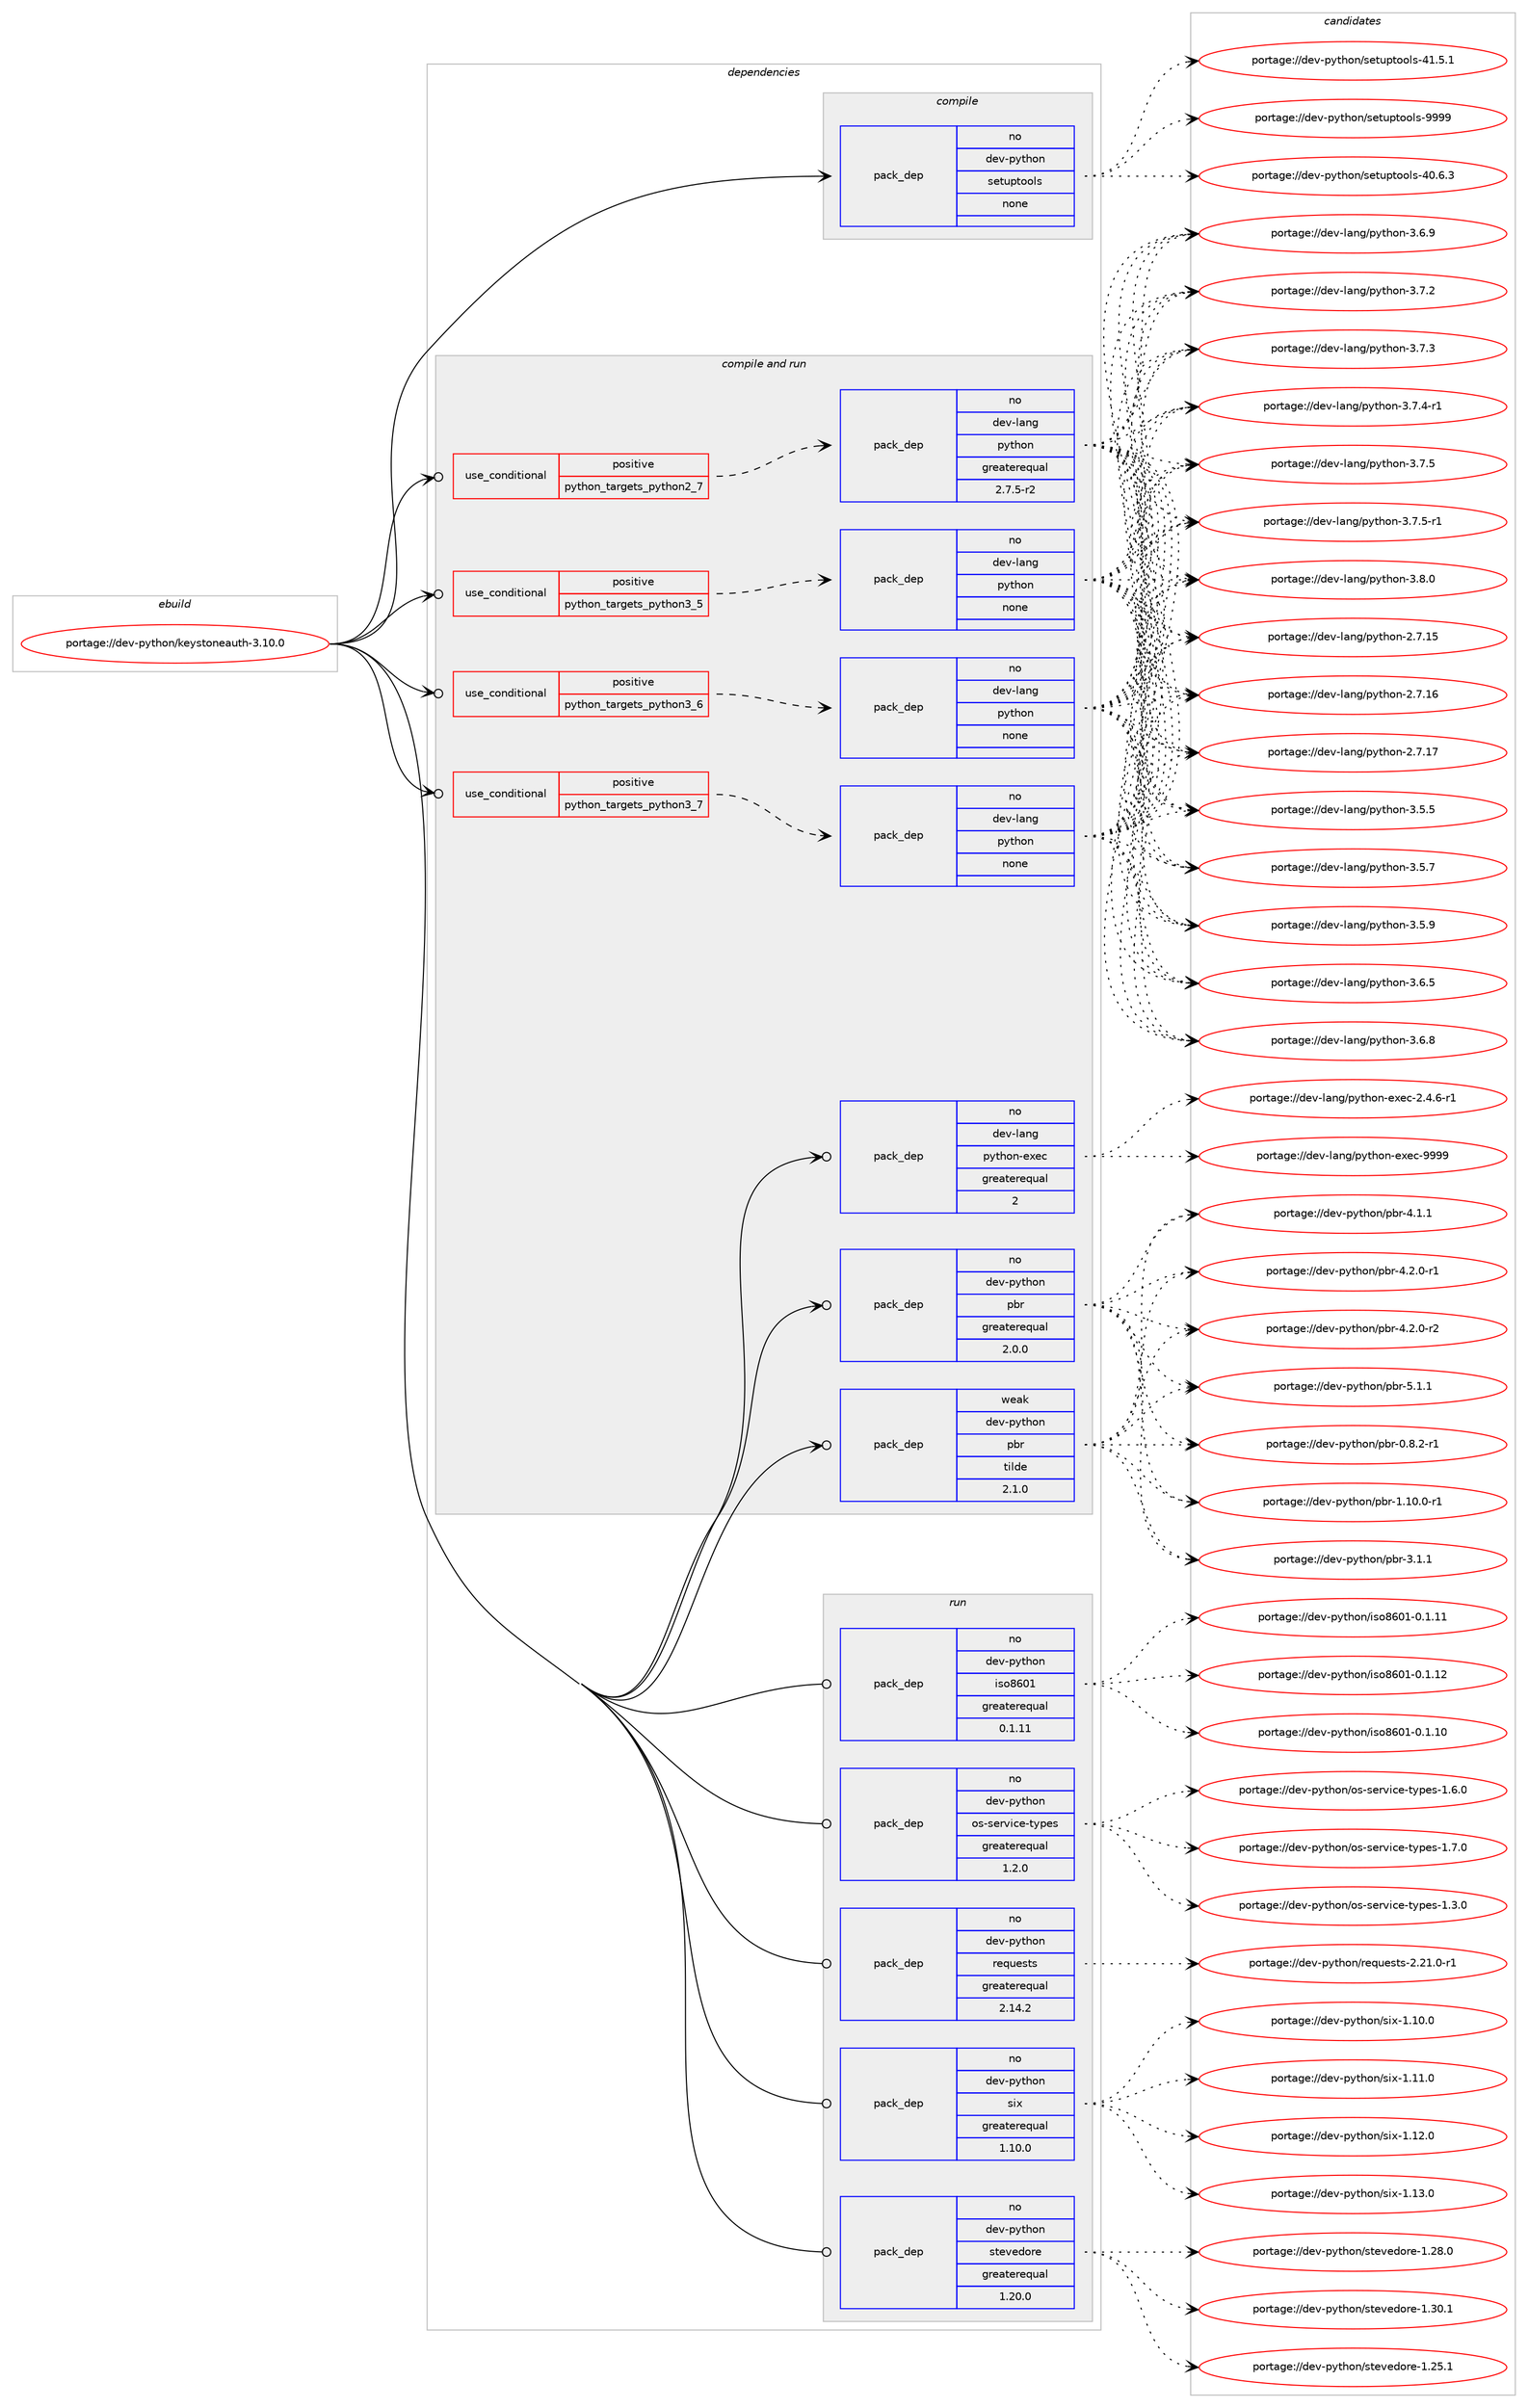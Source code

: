 digraph prolog {

# *************
# Graph options
# *************

newrank=true;
concentrate=true;
compound=true;
graph [rankdir=LR,fontname=Helvetica,fontsize=10,ranksep=1.5];#, ranksep=2.5, nodesep=0.2];
edge  [arrowhead=vee];
node  [fontname=Helvetica,fontsize=10];

# **********
# The ebuild
# **********

subgraph cluster_leftcol {
color=gray;
rank=same;
label=<<i>ebuild</i>>;
id [label="portage://dev-python/keystoneauth-3.10.0", color=red, width=4, href="../dev-python/keystoneauth-3.10.0.svg"];
}

# ****************
# The dependencies
# ****************

subgraph cluster_midcol {
color=gray;
label=<<i>dependencies</i>>;
subgraph cluster_compile {
fillcolor="#eeeeee";
style=filled;
label=<<i>compile</i>>;
subgraph pack112697 {
dependency147035 [label=<<TABLE BORDER="0" CELLBORDER="1" CELLSPACING="0" CELLPADDING="4" WIDTH="220"><TR><TD ROWSPAN="6" CELLPADDING="30">pack_dep</TD></TR><TR><TD WIDTH="110">no</TD></TR><TR><TD>dev-python</TD></TR><TR><TD>setuptools</TD></TR><TR><TD>none</TD></TR><TR><TD></TD></TR></TABLE>>, shape=none, color=blue];
}
id:e -> dependency147035:w [weight=20,style="solid",arrowhead="vee"];
}
subgraph cluster_compileandrun {
fillcolor="#eeeeee";
style=filled;
label=<<i>compile and run</i>>;
subgraph cond31015 {
dependency147036 [label=<<TABLE BORDER="0" CELLBORDER="1" CELLSPACING="0" CELLPADDING="4"><TR><TD ROWSPAN="3" CELLPADDING="10">use_conditional</TD></TR><TR><TD>positive</TD></TR><TR><TD>python_targets_python2_7</TD></TR></TABLE>>, shape=none, color=red];
subgraph pack112698 {
dependency147037 [label=<<TABLE BORDER="0" CELLBORDER="1" CELLSPACING="0" CELLPADDING="4" WIDTH="220"><TR><TD ROWSPAN="6" CELLPADDING="30">pack_dep</TD></TR><TR><TD WIDTH="110">no</TD></TR><TR><TD>dev-lang</TD></TR><TR><TD>python</TD></TR><TR><TD>greaterequal</TD></TR><TR><TD>2.7.5-r2</TD></TR></TABLE>>, shape=none, color=blue];
}
dependency147036:e -> dependency147037:w [weight=20,style="dashed",arrowhead="vee"];
}
id:e -> dependency147036:w [weight=20,style="solid",arrowhead="odotvee"];
subgraph cond31016 {
dependency147038 [label=<<TABLE BORDER="0" CELLBORDER="1" CELLSPACING="0" CELLPADDING="4"><TR><TD ROWSPAN="3" CELLPADDING="10">use_conditional</TD></TR><TR><TD>positive</TD></TR><TR><TD>python_targets_python3_5</TD></TR></TABLE>>, shape=none, color=red];
subgraph pack112699 {
dependency147039 [label=<<TABLE BORDER="0" CELLBORDER="1" CELLSPACING="0" CELLPADDING="4" WIDTH="220"><TR><TD ROWSPAN="6" CELLPADDING="30">pack_dep</TD></TR><TR><TD WIDTH="110">no</TD></TR><TR><TD>dev-lang</TD></TR><TR><TD>python</TD></TR><TR><TD>none</TD></TR><TR><TD></TD></TR></TABLE>>, shape=none, color=blue];
}
dependency147038:e -> dependency147039:w [weight=20,style="dashed",arrowhead="vee"];
}
id:e -> dependency147038:w [weight=20,style="solid",arrowhead="odotvee"];
subgraph cond31017 {
dependency147040 [label=<<TABLE BORDER="0" CELLBORDER="1" CELLSPACING="0" CELLPADDING="4"><TR><TD ROWSPAN="3" CELLPADDING="10">use_conditional</TD></TR><TR><TD>positive</TD></TR><TR><TD>python_targets_python3_6</TD></TR></TABLE>>, shape=none, color=red];
subgraph pack112700 {
dependency147041 [label=<<TABLE BORDER="0" CELLBORDER="1" CELLSPACING="0" CELLPADDING="4" WIDTH="220"><TR><TD ROWSPAN="6" CELLPADDING="30">pack_dep</TD></TR><TR><TD WIDTH="110">no</TD></TR><TR><TD>dev-lang</TD></TR><TR><TD>python</TD></TR><TR><TD>none</TD></TR><TR><TD></TD></TR></TABLE>>, shape=none, color=blue];
}
dependency147040:e -> dependency147041:w [weight=20,style="dashed",arrowhead="vee"];
}
id:e -> dependency147040:w [weight=20,style="solid",arrowhead="odotvee"];
subgraph cond31018 {
dependency147042 [label=<<TABLE BORDER="0" CELLBORDER="1" CELLSPACING="0" CELLPADDING="4"><TR><TD ROWSPAN="3" CELLPADDING="10">use_conditional</TD></TR><TR><TD>positive</TD></TR><TR><TD>python_targets_python3_7</TD></TR></TABLE>>, shape=none, color=red];
subgraph pack112701 {
dependency147043 [label=<<TABLE BORDER="0" CELLBORDER="1" CELLSPACING="0" CELLPADDING="4" WIDTH="220"><TR><TD ROWSPAN="6" CELLPADDING="30">pack_dep</TD></TR><TR><TD WIDTH="110">no</TD></TR><TR><TD>dev-lang</TD></TR><TR><TD>python</TD></TR><TR><TD>none</TD></TR><TR><TD></TD></TR></TABLE>>, shape=none, color=blue];
}
dependency147042:e -> dependency147043:w [weight=20,style="dashed",arrowhead="vee"];
}
id:e -> dependency147042:w [weight=20,style="solid",arrowhead="odotvee"];
subgraph pack112702 {
dependency147044 [label=<<TABLE BORDER="0" CELLBORDER="1" CELLSPACING="0" CELLPADDING="4" WIDTH="220"><TR><TD ROWSPAN="6" CELLPADDING="30">pack_dep</TD></TR><TR><TD WIDTH="110">no</TD></TR><TR><TD>dev-lang</TD></TR><TR><TD>python-exec</TD></TR><TR><TD>greaterequal</TD></TR><TR><TD>2</TD></TR></TABLE>>, shape=none, color=blue];
}
id:e -> dependency147044:w [weight=20,style="solid",arrowhead="odotvee"];
subgraph pack112703 {
dependency147045 [label=<<TABLE BORDER="0" CELLBORDER="1" CELLSPACING="0" CELLPADDING="4" WIDTH="220"><TR><TD ROWSPAN="6" CELLPADDING="30">pack_dep</TD></TR><TR><TD WIDTH="110">no</TD></TR><TR><TD>dev-python</TD></TR><TR><TD>pbr</TD></TR><TR><TD>greaterequal</TD></TR><TR><TD>2.0.0</TD></TR></TABLE>>, shape=none, color=blue];
}
id:e -> dependency147045:w [weight=20,style="solid",arrowhead="odotvee"];
subgraph pack112704 {
dependency147046 [label=<<TABLE BORDER="0" CELLBORDER="1" CELLSPACING="0" CELLPADDING="4" WIDTH="220"><TR><TD ROWSPAN="6" CELLPADDING="30">pack_dep</TD></TR><TR><TD WIDTH="110">weak</TD></TR><TR><TD>dev-python</TD></TR><TR><TD>pbr</TD></TR><TR><TD>tilde</TD></TR><TR><TD>2.1.0</TD></TR></TABLE>>, shape=none, color=blue];
}
id:e -> dependency147046:w [weight=20,style="solid",arrowhead="odotvee"];
}
subgraph cluster_run {
fillcolor="#eeeeee";
style=filled;
label=<<i>run</i>>;
subgraph pack112705 {
dependency147047 [label=<<TABLE BORDER="0" CELLBORDER="1" CELLSPACING="0" CELLPADDING="4" WIDTH="220"><TR><TD ROWSPAN="6" CELLPADDING="30">pack_dep</TD></TR><TR><TD WIDTH="110">no</TD></TR><TR><TD>dev-python</TD></TR><TR><TD>iso8601</TD></TR><TR><TD>greaterequal</TD></TR><TR><TD>0.1.11</TD></TR></TABLE>>, shape=none, color=blue];
}
id:e -> dependency147047:w [weight=20,style="solid",arrowhead="odot"];
subgraph pack112706 {
dependency147048 [label=<<TABLE BORDER="0" CELLBORDER="1" CELLSPACING="0" CELLPADDING="4" WIDTH="220"><TR><TD ROWSPAN="6" CELLPADDING="30">pack_dep</TD></TR><TR><TD WIDTH="110">no</TD></TR><TR><TD>dev-python</TD></TR><TR><TD>os-service-types</TD></TR><TR><TD>greaterequal</TD></TR><TR><TD>1.2.0</TD></TR></TABLE>>, shape=none, color=blue];
}
id:e -> dependency147048:w [weight=20,style="solid",arrowhead="odot"];
subgraph pack112707 {
dependency147049 [label=<<TABLE BORDER="0" CELLBORDER="1" CELLSPACING="0" CELLPADDING="4" WIDTH="220"><TR><TD ROWSPAN="6" CELLPADDING="30">pack_dep</TD></TR><TR><TD WIDTH="110">no</TD></TR><TR><TD>dev-python</TD></TR><TR><TD>requests</TD></TR><TR><TD>greaterequal</TD></TR><TR><TD>2.14.2</TD></TR></TABLE>>, shape=none, color=blue];
}
id:e -> dependency147049:w [weight=20,style="solid",arrowhead="odot"];
subgraph pack112708 {
dependency147050 [label=<<TABLE BORDER="0" CELLBORDER="1" CELLSPACING="0" CELLPADDING="4" WIDTH="220"><TR><TD ROWSPAN="6" CELLPADDING="30">pack_dep</TD></TR><TR><TD WIDTH="110">no</TD></TR><TR><TD>dev-python</TD></TR><TR><TD>six</TD></TR><TR><TD>greaterequal</TD></TR><TR><TD>1.10.0</TD></TR></TABLE>>, shape=none, color=blue];
}
id:e -> dependency147050:w [weight=20,style="solid",arrowhead="odot"];
subgraph pack112709 {
dependency147051 [label=<<TABLE BORDER="0" CELLBORDER="1" CELLSPACING="0" CELLPADDING="4" WIDTH="220"><TR><TD ROWSPAN="6" CELLPADDING="30">pack_dep</TD></TR><TR><TD WIDTH="110">no</TD></TR><TR><TD>dev-python</TD></TR><TR><TD>stevedore</TD></TR><TR><TD>greaterequal</TD></TR><TR><TD>1.20.0</TD></TR></TABLE>>, shape=none, color=blue];
}
id:e -> dependency147051:w [weight=20,style="solid",arrowhead="odot"];
}
}

# **************
# The candidates
# **************

subgraph cluster_choices {
rank=same;
color=gray;
label=<<i>candidates</i>>;

subgraph choice112697 {
color=black;
nodesep=1;
choiceportage100101118451121211161041111104711510111611711211611111110811545524846544651 [label="portage://dev-python/setuptools-40.6.3", color=red, width=4,href="../dev-python/setuptools-40.6.3.svg"];
choiceportage100101118451121211161041111104711510111611711211611111110811545524946534649 [label="portage://dev-python/setuptools-41.5.1", color=red, width=4,href="../dev-python/setuptools-41.5.1.svg"];
choiceportage10010111845112121116104111110471151011161171121161111111081154557575757 [label="portage://dev-python/setuptools-9999", color=red, width=4,href="../dev-python/setuptools-9999.svg"];
dependency147035:e -> choiceportage100101118451121211161041111104711510111611711211611111110811545524846544651:w [style=dotted,weight="100"];
dependency147035:e -> choiceportage100101118451121211161041111104711510111611711211611111110811545524946534649:w [style=dotted,weight="100"];
dependency147035:e -> choiceportage10010111845112121116104111110471151011161171121161111111081154557575757:w [style=dotted,weight="100"];
}
subgraph choice112698 {
color=black;
nodesep=1;
choiceportage10010111845108971101034711212111610411111045504655464953 [label="portage://dev-lang/python-2.7.15", color=red, width=4,href="../dev-lang/python-2.7.15.svg"];
choiceportage10010111845108971101034711212111610411111045504655464954 [label="portage://dev-lang/python-2.7.16", color=red, width=4,href="../dev-lang/python-2.7.16.svg"];
choiceportage10010111845108971101034711212111610411111045504655464955 [label="portage://dev-lang/python-2.7.17", color=red, width=4,href="../dev-lang/python-2.7.17.svg"];
choiceportage100101118451089711010347112121116104111110455146534653 [label="portage://dev-lang/python-3.5.5", color=red, width=4,href="../dev-lang/python-3.5.5.svg"];
choiceportage100101118451089711010347112121116104111110455146534655 [label="portage://dev-lang/python-3.5.7", color=red, width=4,href="../dev-lang/python-3.5.7.svg"];
choiceportage100101118451089711010347112121116104111110455146534657 [label="portage://dev-lang/python-3.5.9", color=red, width=4,href="../dev-lang/python-3.5.9.svg"];
choiceportage100101118451089711010347112121116104111110455146544653 [label="portage://dev-lang/python-3.6.5", color=red, width=4,href="../dev-lang/python-3.6.5.svg"];
choiceportage100101118451089711010347112121116104111110455146544656 [label="portage://dev-lang/python-3.6.8", color=red, width=4,href="../dev-lang/python-3.6.8.svg"];
choiceportage100101118451089711010347112121116104111110455146544657 [label="portage://dev-lang/python-3.6.9", color=red, width=4,href="../dev-lang/python-3.6.9.svg"];
choiceportage100101118451089711010347112121116104111110455146554650 [label="portage://dev-lang/python-3.7.2", color=red, width=4,href="../dev-lang/python-3.7.2.svg"];
choiceportage100101118451089711010347112121116104111110455146554651 [label="portage://dev-lang/python-3.7.3", color=red, width=4,href="../dev-lang/python-3.7.3.svg"];
choiceportage1001011184510897110103471121211161041111104551465546524511449 [label="portage://dev-lang/python-3.7.4-r1", color=red, width=4,href="../dev-lang/python-3.7.4-r1.svg"];
choiceportage100101118451089711010347112121116104111110455146554653 [label="portage://dev-lang/python-3.7.5", color=red, width=4,href="../dev-lang/python-3.7.5.svg"];
choiceportage1001011184510897110103471121211161041111104551465546534511449 [label="portage://dev-lang/python-3.7.5-r1", color=red, width=4,href="../dev-lang/python-3.7.5-r1.svg"];
choiceportage100101118451089711010347112121116104111110455146564648 [label="portage://dev-lang/python-3.8.0", color=red, width=4,href="../dev-lang/python-3.8.0.svg"];
dependency147037:e -> choiceportage10010111845108971101034711212111610411111045504655464953:w [style=dotted,weight="100"];
dependency147037:e -> choiceportage10010111845108971101034711212111610411111045504655464954:w [style=dotted,weight="100"];
dependency147037:e -> choiceportage10010111845108971101034711212111610411111045504655464955:w [style=dotted,weight="100"];
dependency147037:e -> choiceportage100101118451089711010347112121116104111110455146534653:w [style=dotted,weight="100"];
dependency147037:e -> choiceportage100101118451089711010347112121116104111110455146534655:w [style=dotted,weight="100"];
dependency147037:e -> choiceportage100101118451089711010347112121116104111110455146534657:w [style=dotted,weight="100"];
dependency147037:e -> choiceportage100101118451089711010347112121116104111110455146544653:w [style=dotted,weight="100"];
dependency147037:e -> choiceportage100101118451089711010347112121116104111110455146544656:w [style=dotted,weight="100"];
dependency147037:e -> choiceportage100101118451089711010347112121116104111110455146544657:w [style=dotted,weight="100"];
dependency147037:e -> choiceportage100101118451089711010347112121116104111110455146554650:w [style=dotted,weight="100"];
dependency147037:e -> choiceportage100101118451089711010347112121116104111110455146554651:w [style=dotted,weight="100"];
dependency147037:e -> choiceportage1001011184510897110103471121211161041111104551465546524511449:w [style=dotted,weight="100"];
dependency147037:e -> choiceportage100101118451089711010347112121116104111110455146554653:w [style=dotted,weight="100"];
dependency147037:e -> choiceportage1001011184510897110103471121211161041111104551465546534511449:w [style=dotted,weight="100"];
dependency147037:e -> choiceportage100101118451089711010347112121116104111110455146564648:w [style=dotted,weight="100"];
}
subgraph choice112699 {
color=black;
nodesep=1;
choiceportage10010111845108971101034711212111610411111045504655464953 [label="portage://dev-lang/python-2.7.15", color=red, width=4,href="../dev-lang/python-2.7.15.svg"];
choiceportage10010111845108971101034711212111610411111045504655464954 [label="portage://dev-lang/python-2.7.16", color=red, width=4,href="../dev-lang/python-2.7.16.svg"];
choiceportage10010111845108971101034711212111610411111045504655464955 [label="portage://dev-lang/python-2.7.17", color=red, width=4,href="../dev-lang/python-2.7.17.svg"];
choiceportage100101118451089711010347112121116104111110455146534653 [label="portage://dev-lang/python-3.5.5", color=red, width=4,href="../dev-lang/python-3.5.5.svg"];
choiceportage100101118451089711010347112121116104111110455146534655 [label="portage://dev-lang/python-3.5.7", color=red, width=4,href="../dev-lang/python-3.5.7.svg"];
choiceportage100101118451089711010347112121116104111110455146534657 [label="portage://dev-lang/python-3.5.9", color=red, width=4,href="../dev-lang/python-3.5.9.svg"];
choiceportage100101118451089711010347112121116104111110455146544653 [label="portage://dev-lang/python-3.6.5", color=red, width=4,href="../dev-lang/python-3.6.5.svg"];
choiceportage100101118451089711010347112121116104111110455146544656 [label="portage://dev-lang/python-3.6.8", color=red, width=4,href="../dev-lang/python-3.6.8.svg"];
choiceportage100101118451089711010347112121116104111110455146544657 [label="portage://dev-lang/python-3.6.9", color=red, width=4,href="../dev-lang/python-3.6.9.svg"];
choiceportage100101118451089711010347112121116104111110455146554650 [label="portage://dev-lang/python-3.7.2", color=red, width=4,href="../dev-lang/python-3.7.2.svg"];
choiceportage100101118451089711010347112121116104111110455146554651 [label="portage://dev-lang/python-3.7.3", color=red, width=4,href="../dev-lang/python-3.7.3.svg"];
choiceportage1001011184510897110103471121211161041111104551465546524511449 [label="portage://dev-lang/python-3.7.4-r1", color=red, width=4,href="../dev-lang/python-3.7.4-r1.svg"];
choiceportage100101118451089711010347112121116104111110455146554653 [label="portage://dev-lang/python-3.7.5", color=red, width=4,href="../dev-lang/python-3.7.5.svg"];
choiceportage1001011184510897110103471121211161041111104551465546534511449 [label="portage://dev-lang/python-3.7.5-r1", color=red, width=4,href="../dev-lang/python-3.7.5-r1.svg"];
choiceportage100101118451089711010347112121116104111110455146564648 [label="portage://dev-lang/python-3.8.0", color=red, width=4,href="../dev-lang/python-3.8.0.svg"];
dependency147039:e -> choiceportage10010111845108971101034711212111610411111045504655464953:w [style=dotted,weight="100"];
dependency147039:e -> choiceportage10010111845108971101034711212111610411111045504655464954:w [style=dotted,weight="100"];
dependency147039:e -> choiceportage10010111845108971101034711212111610411111045504655464955:w [style=dotted,weight="100"];
dependency147039:e -> choiceportage100101118451089711010347112121116104111110455146534653:w [style=dotted,weight="100"];
dependency147039:e -> choiceportage100101118451089711010347112121116104111110455146534655:w [style=dotted,weight="100"];
dependency147039:e -> choiceportage100101118451089711010347112121116104111110455146534657:w [style=dotted,weight="100"];
dependency147039:e -> choiceportage100101118451089711010347112121116104111110455146544653:w [style=dotted,weight="100"];
dependency147039:e -> choiceportage100101118451089711010347112121116104111110455146544656:w [style=dotted,weight="100"];
dependency147039:e -> choiceportage100101118451089711010347112121116104111110455146544657:w [style=dotted,weight="100"];
dependency147039:e -> choiceportage100101118451089711010347112121116104111110455146554650:w [style=dotted,weight="100"];
dependency147039:e -> choiceportage100101118451089711010347112121116104111110455146554651:w [style=dotted,weight="100"];
dependency147039:e -> choiceportage1001011184510897110103471121211161041111104551465546524511449:w [style=dotted,weight="100"];
dependency147039:e -> choiceportage100101118451089711010347112121116104111110455146554653:w [style=dotted,weight="100"];
dependency147039:e -> choiceportage1001011184510897110103471121211161041111104551465546534511449:w [style=dotted,weight="100"];
dependency147039:e -> choiceportage100101118451089711010347112121116104111110455146564648:w [style=dotted,weight="100"];
}
subgraph choice112700 {
color=black;
nodesep=1;
choiceportage10010111845108971101034711212111610411111045504655464953 [label="portage://dev-lang/python-2.7.15", color=red, width=4,href="../dev-lang/python-2.7.15.svg"];
choiceportage10010111845108971101034711212111610411111045504655464954 [label="portage://dev-lang/python-2.7.16", color=red, width=4,href="../dev-lang/python-2.7.16.svg"];
choiceportage10010111845108971101034711212111610411111045504655464955 [label="portage://dev-lang/python-2.7.17", color=red, width=4,href="../dev-lang/python-2.7.17.svg"];
choiceportage100101118451089711010347112121116104111110455146534653 [label="portage://dev-lang/python-3.5.5", color=red, width=4,href="../dev-lang/python-3.5.5.svg"];
choiceportage100101118451089711010347112121116104111110455146534655 [label="portage://dev-lang/python-3.5.7", color=red, width=4,href="../dev-lang/python-3.5.7.svg"];
choiceportage100101118451089711010347112121116104111110455146534657 [label="portage://dev-lang/python-3.5.9", color=red, width=4,href="../dev-lang/python-3.5.9.svg"];
choiceportage100101118451089711010347112121116104111110455146544653 [label="portage://dev-lang/python-3.6.5", color=red, width=4,href="../dev-lang/python-3.6.5.svg"];
choiceportage100101118451089711010347112121116104111110455146544656 [label="portage://dev-lang/python-3.6.8", color=red, width=4,href="../dev-lang/python-3.6.8.svg"];
choiceportage100101118451089711010347112121116104111110455146544657 [label="portage://dev-lang/python-3.6.9", color=red, width=4,href="../dev-lang/python-3.6.9.svg"];
choiceportage100101118451089711010347112121116104111110455146554650 [label="portage://dev-lang/python-3.7.2", color=red, width=4,href="../dev-lang/python-3.7.2.svg"];
choiceportage100101118451089711010347112121116104111110455146554651 [label="portage://dev-lang/python-3.7.3", color=red, width=4,href="../dev-lang/python-3.7.3.svg"];
choiceportage1001011184510897110103471121211161041111104551465546524511449 [label="portage://dev-lang/python-3.7.4-r1", color=red, width=4,href="../dev-lang/python-3.7.4-r1.svg"];
choiceportage100101118451089711010347112121116104111110455146554653 [label="portage://dev-lang/python-3.7.5", color=red, width=4,href="../dev-lang/python-3.7.5.svg"];
choiceportage1001011184510897110103471121211161041111104551465546534511449 [label="portage://dev-lang/python-3.7.5-r1", color=red, width=4,href="../dev-lang/python-3.7.5-r1.svg"];
choiceportage100101118451089711010347112121116104111110455146564648 [label="portage://dev-lang/python-3.8.0", color=red, width=4,href="../dev-lang/python-3.8.0.svg"];
dependency147041:e -> choiceportage10010111845108971101034711212111610411111045504655464953:w [style=dotted,weight="100"];
dependency147041:e -> choiceportage10010111845108971101034711212111610411111045504655464954:w [style=dotted,weight="100"];
dependency147041:e -> choiceportage10010111845108971101034711212111610411111045504655464955:w [style=dotted,weight="100"];
dependency147041:e -> choiceportage100101118451089711010347112121116104111110455146534653:w [style=dotted,weight="100"];
dependency147041:e -> choiceportage100101118451089711010347112121116104111110455146534655:w [style=dotted,weight="100"];
dependency147041:e -> choiceportage100101118451089711010347112121116104111110455146534657:w [style=dotted,weight="100"];
dependency147041:e -> choiceportage100101118451089711010347112121116104111110455146544653:w [style=dotted,weight="100"];
dependency147041:e -> choiceportage100101118451089711010347112121116104111110455146544656:w [style=dotted,weight="100"];
dependency147041:e -> choiceportage100101118451089711010347112121116104111110455146544657:w [style=dotted,weight="100"];
dependency147041:e -> choiceportage100101118451089711010347112121116104111110455146554650:w [style=dotted,weight="100"];
dependency147041:e -> choiceportage100101118451089711010347112121116104111110455146554651:w [style=dotted,weight="100"];
dependency147041:e -> choiceportage1001011184510897110103471121211161041111104551465546524511449:w [style=dotted,weight="100"];
dependency147041:e -> choiceportage100101118451089711010347112121116104111110455146554653:w [style=dotted,weight="100"];
dependency147041:e -> choiceportage1001011184510897110103471121211161041111104551465546534511449:w [style=dotted,weight="100"];
dependency147041:e -> choiceportage100101118451089711010347112121116104111110455146564648:w [style=dotted,weight="100"];
}
subgraph choice112701 {
color=black;
nodesep=1;
choiceportage10010111845108971101034711212111610411111045504655464953 [label="portage://dev-lang/python-2.7.15", color=red, width=4,href="../dev-lang/python-2.7.15.svg"];
choiceportage10010111845108971101034711212111610411111045504655464954 [label="portage://dev-lang/python-2.7.16", color=red, width=4,href="../dev-lang/python-2.7.16.svg"];
choiceportage10010111845108971101034711212111610411111045504655464955 [label="portage://dev-lang/python-2.7.17", color=red, width=4,href="../dev-lang/python-2.7.17.svg"];
choiceportage100101118451089711010347112121116104111110455146534653 [label="portage://dev-lang/python-3.5.5", color=red, width=4,href="../dev-lang/python-3.5.5.svg"];
choiceportage100101118451089711010347112121116104111110455146534655 [label="portage://dev-lang/python-3.5.7", color=red, width=4,href="../dev-lang/python-3.5.7.svg"];
choiceportage100101118451089711010347112121116104111110455146534657 [label="portage://dev-lang/python-3.5.9", color=red, width=4,href="../dev-lang/python-3.5.9.svg"];
choiceportage100101118451089711010347112121116104111110455146544653 [label="portage://dev-lang/python-3.6.5", color=red, width=4,href="../dev-lang/python-3.6.5.svg"];
choiceportage100101118451089711010347112121116104111110455146544656 [label="portage://dev-lang/python-3.6.8", color=red, width=4,href="../dev-lang/python-3.6.8.svg"];
choiceportage100101118451089711010347112121116104111110455146544657 [label="portage://dev-lang/python-3.6.9", color=red, width=4,href="../dev-lang/python-3.6.9.svg"];
choiceportage100101118451089711010347112121116104111110455146554650 [label="portage://dev-lang/python-3.7.2", color=red, width=4,href="../dev-lang/python-3.7.2.svg"];
choiceportage100101118451089711010347112121116104111110455146554651 [label="portage://dev-lang/python-3.7.3", color=red, width=4,href="../dev-lang/python-3.7.3.svg"];
choiceportage1001011184510897110103471121211161041111104551465546524511449 [label="portage://dev-lang/python-3.7.4-r1", color=red, width=4,href="../dev-lang/python-3.7.4-r1.svg"];
choiceportage100101118451089711010347112121116104111110455146554653 [label="portage://dev-lang/python-3.7.5", color=red, width=4,href="../dev-lang/python-3.7.5.svg"];
choiceportage1001011184510897110103471121211161041111104551465546534511449 [label="portage://dev-lang/python-3.7.5-r1", color=red, width=4,href="../dev-lang/python-3.7.5-r1.svg"];
choiceportage100101118451089711010347112121116104111110455146564648 [label="portage://dev-lang/python-3.8.0", color=red, width=4,href="../dev-lang/python-3.8.0.svg"];
dependency147043:e -> choiceportage10010111845108971101034711212111610411111045504655464953:w [style=dotted,weight="100"];
dependency147043:e -> choiceportage10010111845108971101034711212111610411111045504655464954:w [style=dotted,weight="100"];
dependency147043:e -> choiceportage10010111845108971101034711212111610411111045504655464955:w [style=dotted,weight="100"];
dependency147043:e -> choiceportage100101118451089711010347112121116104111110455146534653:w [style=dotted,weight="100"];
dependency147043:e -> choiceportage100101118451089711010347112121116104111110455146534655:w [style=dotted,weight="100"];
dependency147043:e -> choiceportage100101118451089711010347112121116104111110455146534657:w [style=dotted,weight="100"];
dependency147043:e -> choiceportage100101118451089711010347112121116104111110455146544653:w [style=dotted,weight="100"];
dependency147043:e -> choiceportage100101118451089711010347112121116104111110455146544656:w [style=dotted,weight="100"];
dependency147043:e -> choiceportage100101118451089711010347112121116104111110455146544657:w [style=dotted,weight="100"];
dependency147043:e -> choiceportage100101118451089711010347112121116104111110455146554650:w [style=dotted,weight="100"];
dependency147043:e -> choiceportage100101118451089711010347112121116104111110455146554651:w [style=dotted,weight="100"];
dependency147043:e -> choiceportage1001011184510897110103471121211161041111104551465546524511449:w [style=dotted,weight="100"];
dependency147043:e -> choiceportage100101118451089711010347112121116104111110455146554653:w [style=dotted,weight="100"];
dependency147043:e -> choiceportage1001011184510897110103471121211161041111104551465546534511449:w [style=dotted,weight="100"];
dependency147043:e -> choiceportage100101118451089711010347112121116104111110455146564648:w [style=dotted,weight="100"];
}
subgraph choice112702 {
color=black;
nodesep=1;
choiceportage10010111845108971101034711212111610411111045101120101994550465246544511449 [label="portage://dev-lang/python-exec-2.4.6-r1", color=red, width=4,href="../dev-lang/python-exec-2.4.6-r1.svg"];
choiceportage10010111845108971101034711212111610411111045101120101994557575757 [label="portage://dev-lang/python-exec-9999", color=red, width=4,href="../dev-lang/python-exec-9999.svg"];
dependency147044:e -> choiceportage10010111845108971101034711212111610411111045101120101994550465246544511449:w [style=dotted,weight="100"];
dependency147044:e -> choiceportage10010111845108971101034711212111610411111045101120101994557575757:w [style=dotted,weight="100"];
}
subgraph choice112703 {
color=black;
nodesep=1;
choiceportage1001011184511212111610411111047112981144548465646504511449 [label="portage://dev-python/pbr-0.8.2-r1", color=red, width=4,href="../dev-python/pbr-0.8.2-r1.svg"];
choiceportage100101118451121211161041111104711298114454946494846484511449 [label="portage://dev-python/pbr-1.10.0-r1", color=red, width=4,href="../dev-python/pbr-1.10.0-r1.svg"];
choiceportage100101118451121211161041111104711298114455146494649 [label="portage://dev-python/pbr-3.1.1", color=red, width=4,href="../dev-python/pbr-3.1.1.svg"];
choiceportage100101118451121211161041111104711298114455246494649 [label="portage://dev-python/pbr-4.1.1", color=red, width=4,href="../dev-python/pbr-4.1.1.svg"];
choiceportage1001011184511212111610411111047112981144552465046484511449 [label="portage://dev-python/pbr-4.2.0-r1", color=red, width=4,href="../dev-python/pbr-4.2.0-r1.svg"];
choiceportage1001011184511212111610411111047112981144552465046484511450 [label="portage://dev-python/pbr-4.2.0-r2", color=red, width=4,href="../dev-python/pbr-4.2.0-r2.svg"];
choiceportage100101118451121211161041111104711298114455346494649 [label="portage://dev-python/pbr-5.1.1", color=red, width=4,href="../dev-python/pbr-5.1.1.svg"];
dependency147045:e -> choiceportage1001011184511212111610411111047112981144548465646504511449:w [style=dotted,weight="100"];
dependency147045:e -> choiceportage100101118451121211161041111104711298114454946494846484511449:w [style=dotted,weight="100"];
dependency147045:e -> choiceportage100101118451121211161041111104711298114455146494649:w [style=dotted,weight="100"];
dependency147045:e -> choiceportage100101118451121211161041111104711298114455246494649:w [style=dotted,weight="100"];
dependency147045:e -> choiceportage1001011184511212111610411111047112981144552465046484511449:w [style=dotted,weight="100"];
dependency147045:e -> choiceportage1001011184511212111610411111047112981144552465046484511450:w [style=dotted,weight="100"];
dependency147045:e -> choiceportage100101118451121211161041111104711298114455346494649:w [style=dotted,weight="100"];
}
subgraph choice112704 {
color=black;
nodesep=1;
choiceportage1001011184511212111610411111047112981144548465646504511449 [label="portage://dev-python/pbr-0.8.2-r1", color=red, width=4,href="../dev-python/pbr-0.8.2-r1.svg"];
choiceportage100101118451121211161041111104711298114454946494846484511449 [label="portage://dev-python/pbr-1.10.0-r1", color=red, width=4,href="../dev-python/pbr-1.10.0-r1.svg"];
choiceportage100101118451121211161041111104711298114455146494649 [label="portage://dev-python/pbr-3.1.1", color=red, width=4,href="../dev-python/pbr-3.1.1.svg"];
choiceportage100101118451121211161041111104711298114455246494649 [label="portage://dev-python/pbr-4.1.1", color=red, width=4,href="../dev-python/pbr-4.1.1.svg"];
choiceportage1001011184511212111610411111047112981144552465046484511449 [label="portage://dev-python/pbr-4.2.0-r1", color=red, width=4,href="../dev-python/pbr-4.2.0-r1.svg"];
choiceportage1001011184511212111610411111047112981144552465046484511450 [label="portage://dev-python/pbr-4.2.0-r2", color=red, width=4,href="../dev-python/pbr-4.2.0-r2.svg"];
choiceportage100101118451121211161041111104711298114455346494649 [label="portage://dev-python/pbr-5.1.1", color=red, width=4,href="../dev-python/pbr-5.1.1.svg"];
dependency147046:e -> choiceportage1001011184511212111610411111047112981144548465646504511449:w [style=dotted,weight="100"];
dependency147046:e -> choiceportage100101118451121211161041111104711298114454946494846484511449:w [style=dotted,weight="100"];
dependency147046:e -> choiceportage100101118451121211161041111104711298114455146494649:w [style=dotted,weight="100"];
dependency147046:e -> choiceportage100101118451121211161041111104711298114455246494649:w [style=dotted,weight="100"];
dependency147046:e -> choiceportage1001011184511212111610411111047112981144552465046484511449:w [style=dotted,weight="100"];
dependency147046:e -> choiceportage1001011184511212111610411111047112981144552465046484511450:w [style=dotted,weight="100"];
dependency147046:e -> choiceportage100101118451121211161041111104711298114455346494649:w [style=dotted,weight="100"];
}
subgraph choice112705 {
color=black;
nodesep=1;
choiceportage10010111845112121116104111110471051151115654484945484649464948 [label="portage://dev-python/iso8601-0.1.10", color=red, width=4,href="../dev-python/iso8601-0.1.10.svg"];
choiceportage10010111845112121116104111110471051151115654484945484649464949 [label="portage://dev-python/iso8601-0.1.11", color=red, width=4,href="../dev-python/iso8601-0.1.11.svg"];
choiceportage10010111845112121116104111110471051151115654484945484649464950 [label="portage://dev-python/iso8601-0.1.12", color=red, width=4,href="../dev-python/iso8601-0.1.12.svg"];
dependency147047:e -> choiceportage10010111845112121116104111110471051151115654484945484649464948:w [style=dotted,weight="100"];
dependency147047:e -> choiceportage10010111845112121116104111110471051151115654484945484649464949:w [style=dotted,weight="100"];
dependency147047:e -> choiceportage10010111845112121116104111110471051151115654484945484649464950:w [style=dotted,weight="100"];
}
subgraph choice112706 {
color=black;
nodesep=1;
choiceportage1001011184511212111610411111047111115451151011141181059910145116121112101115454946514648 [label="portage://dev-python/os-service-types-1.3.0", color=red, width=4,href="../dev-python/os-service-types-1.3.0.svg"];
choiceportage1001011184511212111610411111047111115451151011141181059910145116121112101115454946544648 [label="portage://dev-python/os-service-types-1.6.0", color=red, width=4,href="../dev-python/os-service-types-1.6.0.svg"];
choiceportage1001011184511212111610411111047111115451151011141181059910145116121112101115454946554648 [label="portage://dev-python/os-service-types-1.7.0", color=red, width=4,href="../dev-python/os-service-types-1.7.0.svg"];
dependency147048:e -> choiceportage1001011184511212111610411111047111115451151011141181059910145116121112101115454946514648:w [style=dotted,weight="100"];
dependency147048:e -> choiceportage1001011184511212111610411111047111115451151011141181059910145116121112101115454946544648:w [style=dotted,weight="100"];
dependency147048:e -> choiceportage1001011184511212111610411111047111115451151011141181059910145116121112101115454946554648:w [style=dotted,weight="100"];
}
subgraph choice112707 {
color=black;
nodesep=1;
choiceportage1001011184511212111610411111047114101113117101115116115455046504946484511449 [label="portage://dev-python/requests-2.21.0-r1", color=red, width=4,href="../dev-python/requests-2.21.0-r1.svg"];
dependency147049:e -> choiceportage1001011184511212111610411111047114101113117101115116115455046504946484511449:w [style=dotted,weight="100"];
}
subgraph choice112708 {
color=black;
nodesep=1;
choiceportage100101118451121211161041111104711510512045494649484648 [label="portage://dev-python/six-1.10.0", color=red, width=4,href="../dev-python/six-1.10.0.svg"];
choiceportage100101118451121211161041111104711510512045494649494648 [label="portage://dev-python/six-1.11.0", color=red, width=4,href="../dev-python/six-1.11.0.svg"];
choiceportage100101118451121211161041111104711510512045494649504648 [label="portage://dev-python/six-1.12.0", color=red, width=4,href="../dev-python/six-1.12.0.svg"];
choiceportage100101118451121211161041111104711510512045494649514648 [label="portage://dev-python/six-1.13.0", color=red, width=4,href="../dev-python/six-1.13.0.svg"];
dependency147050:e -> choiceportage100101118451121211161041111104711510512045494649484648:w [style=dotted,weight="100"];
dependency147050:e -> choiceportage100101118451121211161041111104711510512045494649494648:w [style=dotted,weight="100"];
dependency147050:e -> choiceportage100101118451121211161041111104711510512045494649504648:w [style=dotted,weight="100"];
dependency147050:e -> choiceportage100101118451121211161041111104711510512045494649514648:w [style=dotted,weight="100"];
}
subgraph choice112709 {
color=black;
nodesep=1;
choiceportage100101118451121211161041111104711511610111810110011111410145494650534649 [label="portage://dev-python/stevedore-1.25.1", color=red, width=4,href="../dev-python/stevedore-1.25.1.svg"];
choiceportage100101118451121211161041111104711511610111810110011111410145494650564648 [label="portage://dev-python/stevedore-1.28.0", color=red, width=4,href="../dev-python/stevedore-1.28.0.svg"];
choiceportage100101118451121211161041111104711511610111810110011111410145494651484649 [label="portage://dev-python/stevedore-1.30.1", color=red, width=4,href="../dev-python/stevedore-1.30.1.svg"];
dependency147051:e -> choiceportage100101118451121211161041111104711511610111810110011111410145494650534649:w [style=dotted,weight="100"];
dependency147051:e -> choiceportage100101118451121211161041111104711511610111810110011111410145494650564648:w [style=dotted,weight="100"];
dependency147051:e -> choiceportage100101118451121211161041111104711511610111810110011111410145494651484649:w [style=dotted,weight="100"];
}
}

}
